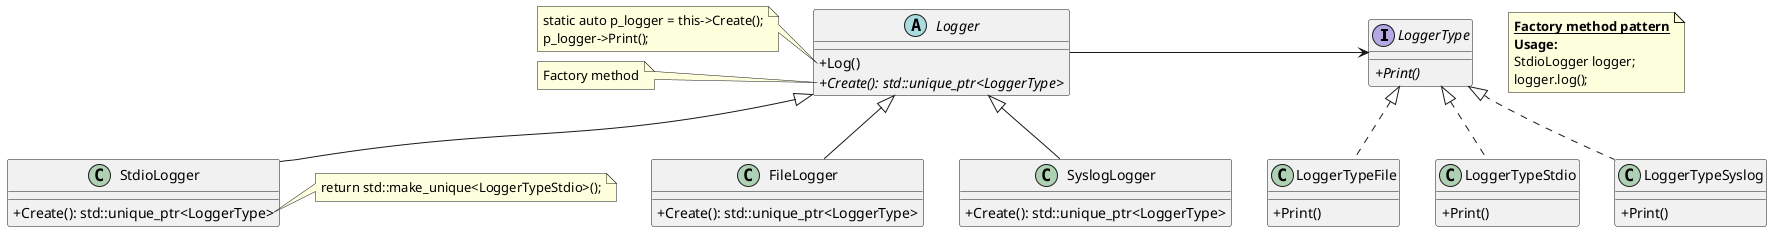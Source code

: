 @startuml
'https://plantuml.com/class-diagram
skinparam classAttributeIconSize 0

'Classes
interface LoggerType {
+{abstract}Print()
}

class LoggerTypeFile {
+Print()
}

class LoggerTypeStdio {
+Print()
}

class LoggerTypeSyslog {
+Print()
}

abstract class Logger {
+Log()
+{abstract}Create(): std::unique_ptr<LoggerType>
}

class StdioLogger {
+Create(): std::unique_ptr<LoggerType>
}

class FileLogger {
+Create(): std::unique_ptr<LoggerType>
}

class SyslogLogger {
+Create(): std::unique_ptr<LoggerType>
}

'Relations
Logger<|-- StdioLogger
Logger<|-- FileLogger
Logger<|-- SyslogLogger

Logger -> LoggerType

LoggerType <|.. LoggerTypeStdio
LoggerType <|.. LoggerTypeFile
LoggerType <|.. LoggerTypeSyslog

'Notes
note as N1
    <b><u>Factory method pattern</u></b>
    <b>Usage:</b>
    StdioLogger logger;
    logger.log();
end note

note left of Logger::Log()
    static auto p_logger = this->Create();
    p_logger->Print();
end note

note left of Logger::Create()
    Factory method
end note

note right of StdioLogger::Create()
    return std::make_unique<LoggerTypeStdio>();
end note

@enduml